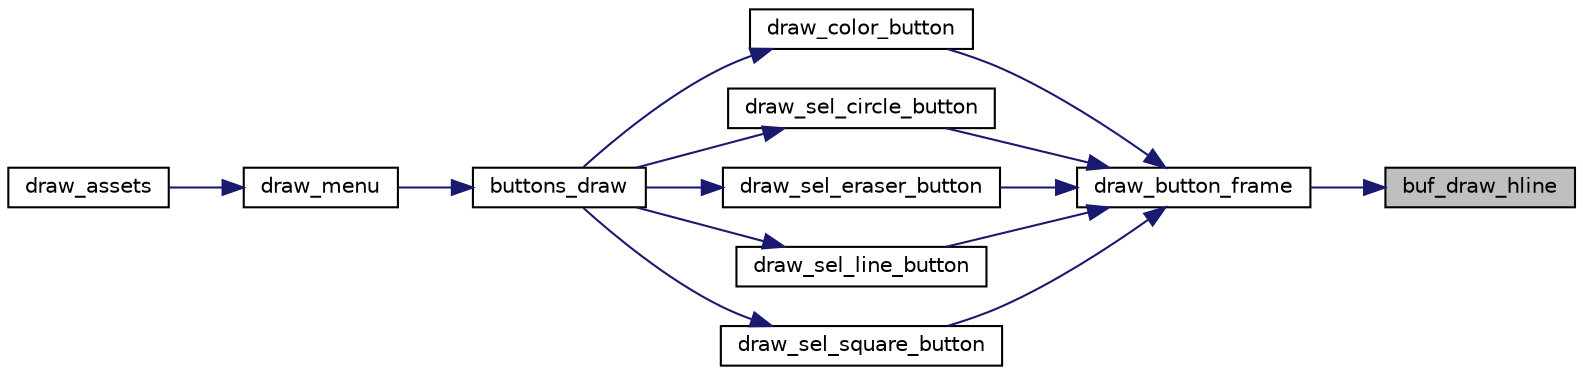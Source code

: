 digraph "buf_draw_hline"
{
 // LATEX_PDF_SIZE
  edge [fontname="Helvetica",fontsize="10",labelfontname="Helvetica",labelfontsize="10"];
  node [fontname="Helvetica",fontsize="10",shape=record];
  rankdir="RL";
  Node1 [label="buf_draw_hline",height=0.2,width=0.4,color="black", fillcolor="grey75", style="filled", fontcolor="black",tooltip="Draws an horizontal line on a pixel buffer."];
  Node1 -> Node2 [dir="back",color="midnightblue",fontsize="10",style="solid"];
  Node2 [label="draw_button_frame",height=0.2,width=0.4,color="black", fillcolor="white", style="filled",URL="$group__draw__buttons.html#gaa6af89646cd7d59141040cb6d1b907f9",tooltip="Draws a button frame on a pixel buffer."];
  Node2 -> Node3 [dir="back",color="midnightblue",fontsize="10",style="solid"];
  Node3 [label="draw_color_button",height=0.2,width=0.4,color="black", fillcolor="white", style="filled",URL="$group__draw__buttons.html#ga8a09809fd380fc02ab5992ad80cc350b",tooltip="Draws a color button on a pixel buffer."];
  Node3 -> Node4 [dir="back",color="midnightblue",fontsize="10",style="solid"];
  Node4 [label="buttons_draw",height=0.2,width=0.4,color="black", fillcolor="white", style="filled",URL="$group__draw__buttons.html#ga8d46b5bb0547f68fd65d40c6782054e8",tooltip="Draws the buttons on screen."];
  Node4 -> Node5 [dir="back",color="midnightblue",fontsize="10",style="solid"];
  Node5 [label="draw_menu",height=0.2,width=0.4,color="black", fillcolor="white", style="filled",URL="$group___u_i.html#ga8b436345808e86cfdb278061a65a0fe7",tooltip="Draws the menu (background) and calls the function responsible for drawing the buttons."];
  Node5 -> Node6 [dir="back",color="midnightblue",fontsize="10",style="solid"];
  Node6 [label="draw_assets",height=0.2,width=0.4,color="black", fillcolor="white", style="filled",URL="$proj_8c.html#a850e4280fdbac0d3b47a94e871905e54",tooltip="Draws the program assets on screen."];
  Node2 -> Node7 [dir="back",color="midnightblue",fontsize="10",style="solid"];
  Node7 [label="draw_sel_circle_button",height=0.2,width=0.4,color="black", fillcolor="white", style="filled",URL="$group__draw__buttons.html#gafdb30e468c5cd1e9c233b4c97362793f",tooltip="Draws the button to draw a circle on a pixel buffer."];
  Node7 -> Node4 [dir="back",color="midnightblue",fontsize="10",style="solid"];
  Node2 -> Node8 [dir="back",color="midnightblue",fontsize="10",style="solid"];
  Node8 [label="draw_sel_eraser_button",height=0.2,width=0.4,color="black", fillcolor="white", style="filled",URL="$group__draw__buttons.html#ga6154e9081a9c711dd0c2fd0a892d6945",tooltip="Draws the button that allows the user to use an eraser on the canvas to a pixel buffer."];
  Node8 -> Node4 [dir="back",color="midnightblue",fontsize="10",style="solid"];
  Node2 -> Node9 [dir="back",color="midnightblue",fontsize="10",style="solid"];
  Node9 [label="draw_sel_line_button",height=0.2,width=0.4,color="black", fillcolor="white", style="filled",URL="$group__draw__buttons.html#ga14673af5638efb032dac6c0df453489d",tooltip="Draws the button to draw a straight line on a pixel buffer."];
  Node9 -> Node4 [dir="back",color="midnightblue",fontsize="10",style="solid"];
  Node2 -> Node10 [dir="back",color="midnightblue",fontsize="10",style="solid"];
  Node10 [label="draw_sel_square_button",height=0.2,width=0.4,color="black", fillcolor="white", style="filled",URL="$group__draw__buttons.html#ga62f6170bf1049dc4eb22778cd53df23b",tooltip="Draws the button to draw a square on a pixel buffer."];
  Node10 -> Node4 [dir="back",color="midnightblue",fontsize="10",style="solid"];
}
